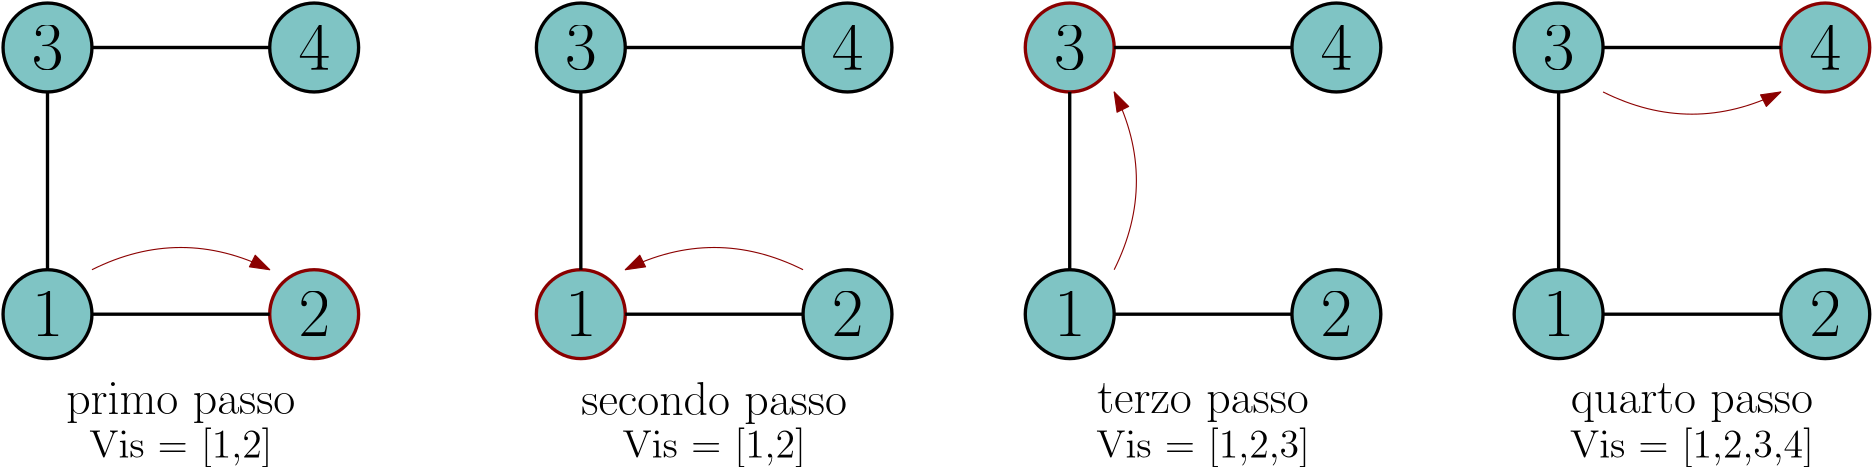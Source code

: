 <?xml version="1.0"?>
<!DOCTYPE ipe SYSTEM "ipe.dtd">
<ipe version="70218" creator="Ipe 7.2.28">
<info created="D:20240228195901" modified="D:20240228195901"/>
<ipestyle name="basic">
<symbol name="arrow/arc(spx)">
<path stroke="sym-stroke" fill="sym-stroke" pen="sym-pen">
0 0 m
-1 0.333 l
-1 -0.333 l
h
</path>
</symbol>
<symbol name="arrow/farc(spx)">
<path stroke="sym-stroke" fill="white" pen="sym-pen">
0 0 m
-1 0.333 l
-1 -0.333 l
h
</path>
</symbol>
<symbol name="arrow/ptarc(spx)">
<path stroke="sym-stroke" fill="sym-stroke" pen="sym-pen">
0 0 m
-1 0.333 l
-0.8 0 l
-1 -0.333 l
h
</path>
</symbol>
<symbol name="arrow/fptarc(spx)">
<path stroke="sym-stroke" fill="white" pen="sym-pen">
0 0 m
-1 0.333 l
-0.8 0 l
-1 -0.333 l
h
</path>
</symbol>
<symbol name="mark/circle(sx)" transformations="translations">
<path fill="sym-stroke">
0.6 0 0 0.6 0 0 e
0.4 0 0 0.4 0 0 e
</path>
</symbol>
<symbol name="mark/disk(sx)" transformations="translations">
<path fill="sym-stroke">
0.6 0 0 0.6 0 0 e
</path>
</symbol>
<symbol name="mark/fdisk(sfx)" transformations="translations">
<group>
<path fill="sym-fill">
0.5 0 0 0.5 0 0 e
</path>
<path fill="sym-stroke" fillrule="eofill">
0.6 0 0 0.6 0 0 e
0.4 0 0 0.4 0 0 e
</path>
</group>
</symbol>
<symbol name="mark/box(sx)" transformations="translations">
<path fill="sym-stroke" fillrule="eofill">
-0.6 -0.6 m
0.6 -0.6 l
0.6 0.6 l
-0.6 0.6 l
h
-0.4 -0.4 m
0.4 -0.4 l
0.4 0.4 l
-0.4 0.4 l
h
</path>
</symbol>
<symbol name="mark/square(sx)" transformations="translations">
<path fill="sym-stroke">
-0.6 -0.6 m
0.6 -0.6 l
0.6 0.6 l
-0.6 0.6 l
h
</path>
</symbol>
<symbol name="mark/fsquare(sfx)" transformations="translations">
<group>
<path fill="sym-fill">
-0.5 -0.5 m
0.5 -0.5 l
0.5 0.5 l
-0.5 0.5 l
h
</path>
<path fill="sym-stroke" fillrule="eofill">
-0.6 -0.6 m
0.6 -0.6 l
0.6 0.6 l
-0.6 0.6 l
h
-0.4 -0.4 m
0.4 -0.4 l
0.4 0.4 l
-0.4 0.4 l
h
</path>
</group>
</symbol>
<symbol name="mark/cross(sx)" transformations="translations">
<group>
<path fill="sym-stroke">
-0.43 -0.57 m
0.57 0.43 l
0.43 0.57 l
-0.57 -0.43 l
h
</path>
<path fill="sym-stroke">
-0.43 0.57 m
0.57 -0.43 l
0.43 -0.57 l
-0.57 0.43 l
h
</path>
</group>
</symbol>
<symbol name="arrow/fnormal(spx)">
<path stroke="sym-stroke" fill="white" pen="sym-pen">
0 0 m
-1 0.333 l
-1 -0.333 l
h
</path>
</symbol>
<symbol name="arrow/pointed(spx)">
<path stroke="sym-stroke" fill="sym-stroke" pen="sym-pen">
0 0 m
-1 0.333 l
-0.8 0 l
-1 -0.333 l
h
</path>
</symbol>
<symbol name="arrow/fpointed(spx)">
<path stroke="sym-stroke" fill="white" pen="sym-pen">
0 0 m
-1 0.333 l
-0.8 0 l
-1 -0.333 l
h
</path>
</symbol>
<symbol name="arrow/linear(spx)">
<path stroke="sym-stroke" pen="sym-pen">
-1 0.333 m
0 0 l
-1 -0.333 l
</path>
</symbol>
<symbol name="arrow/fdouble(spx)">
<path stroke="sym-stroke" fill="white" pen="sym-pen">
0 0 m
-1 0.333 l
-1 -0.333 l
h
-1 0 m
-2 0.333 l
-2 -0.333 l
h
</path>
</symbol>
<symbol name="arrow/double(spx)">
<path stroke="sym-stroke" fill="sym-stroke" pen="sym-pen">
0 0 m
-1 0.333 l
-1 -0.333 l
h
-1 0 m
-2 0.333 l
-2 -0.333 l
h
</path>
</symbol>
<symbol name="arrow/mid-normal(spx)">
<path stroke="sym-stroke" fill="sym-stroke" pen="sym-pen">
0.5 0 m
-0.5 0.333 l
-0.5 -0.333 l
h
</path>
</symbol>
<symbol name="arrow/mid-fnormal(spx)">
<path stroke="sym-stroke" fill="white" pen="sym-pen">
0.5 0 m
-0.5 0.333 l
-0.5 -0.333 l
h
</path>
</symbol>
<symbol name="arrow/mid-pointed(spx)">
<path stroke="sym-stroke" fill="sym-stroke" pen="sym-pen">
0.5 0 m
-0.5 0.333 l
-0.3 0 l
-0.5 -0.333 l
h
</path>
</symbol>
<symbol name="arrow/mid-fpointed(spx)">
<path stroke="sym-stroke" fill="white" pen="sym-pen">
0.5 0 m
-0.5 0.333 l
-0.3 0 l
-0.5 -0.333 l
h
</path>
</symbol>
<symbol name="arrow/mid-double(spx)">
<path stroke="sym-stroke" fill="sym-stroke" pen="sym-pen">
1 0 m
0 0.333 l
0 -0.333 l
h
0 0 m
-1 0.333 l
-1 -0.333 l
h
</path>
</symbol>
<symbol name="arrow/mid-fdouble(spx)">
<path stroke="sym-stroke" fill="white" pen="sym-pen">
1 0 m
0 0.333 l
0 -0.333 l
h
0 0 m
-1 0.333 l
-1 -0.333 l
h
</path>
</symbol>
<anglesize name="22.5 deg" value="22.5"/>
<anglesize name="30 deg" value="30"/>
<anglesize name="45 deg" value="45"/>
<anglesize name="60 deg" value="60"/>
<anglesize name="90 deg" value="90"/>
<arrowsize name="large" value="10"/>
<arrowsize name="small" value="5"/>
<arrowsize name="tiny" value="3"/>
<color name="blue" value="0 0 1"/>
<color name="brown" value="0.647 0.165 0.165"/>
<color name="darkblue" value="0 0 0.545"/>
<color name="darkcyan" value="0 0.545 0.545"/>
<color name="darkgray" value="0.663"/>
<color name="darkgreen" value="0 0.392 0"/>
<color name="darkmagenta" value="0.545 0 0.545"/>
<color name="darkorange" value="1 0.549 0"/>
<color name="darkred" value="0.545 0 0"/>
<color name="gold" value="1 0.843 0"/>
<color name="gray" value="0.745"/>
<color name="green" value="0 1 0"/>
<color name="lightblue" value="0.678 0.847 0.902"/>
<color name="lightcyan" value="0.878 1 1"/>
<color name="lightgray" value="0.827"/>
<color name="lightgreen" value="0.565 0.933 0.565"/>
<color name="lightyellow" value="1 1 0.878"/>
<color name="navy" value="0 0 0.502"/>
<color name="orange" value="1 0.647 0"/>
<color name="pink" value="1 0.753 0.796"/>
<color name="purple" value="0.627 0.125 0.941"/>
<color name="red" value="1 0 0"/>
<color name="seagreen" value="0.18 0.545 0.341"/>
<color name="turquoise" value="0.251 0.878 0.816"/>
<color name="violet" value="0.933 0.51 0.933"/>
<color name="yellow" value="1 1 0"/>
<dashstyle name="dash dot dotted" value="[4 2 1 2 1 2] 0"/>
<dashstyle name="dash dotted" value="[4 2 1 2] 0"/>
<dashstyle name="dashed" value="[4] 0"/>
<dashstyle name="dotted" value="[1 3] 0"/>
<gridsize name="10 pts (~3.5 mm)" value="10"/>
<gridsize name="14 pts (~5 mm)" value="14"/>
<gridsize name="16 pts (~6 mm)" value="16"/>
<gridsize name="20 pts (~7 mm)" value="20"/>
<gridsize name="28 pts (~10 mm)" value="28"/>
<gridsize name="32 pts (~12 mm)" value="32"/>
<gridsize name="4 pts" value="4"/>
<gridsize name="56 pts (~20 mm)" value="56"/>
<gridsize name="8 pts (~3 mm)" value="8"/>
<opacity name="10%" value="0.1"/>
<opacity name="30%" value="0.3"/>
<opacity name="50%" value="0.5"/>
<opacity name="75%" value="0.75"/>
<pen name="fat" value="1.2"/>
<pen name="heavier" value="0.8"/>
<pen name="ultrafat" value="2"/>
<symbolsize name="large" value="5"/>
<symbolsize name="small" value="2"/>
<symbolsize name="tiny" value="1.1"/>
<textsize name="Huge" value="\Huge"/>
<textsize name="LARGE" value="\LARGE"/>
<textsize name="Large" value="\Large"/>
<textsize name="footnote" value="\footnotesize"/>
<textsize name="huge" value="\huge"/>
<textsize name="large" value="\large"/>
<textsize name="script" value="\scriptsize"/>
<textsize name="small" value="\small"/>
<textsize name="tiny" value="\tiny"/>
<textstyle name="center" begin="\begin{center}" end="\end{center}"/>
<textstyle name="item" begin="\begin{itemize}\item{}" end="\end{itemize}"/>
<textstyle name="itemize" begin="\begin{itemize}" end="\end{itemize}"/>
<tiling name="falling" angle="-60" step="4" width="1"/>
<tiling name="rising" angle="30" step="4" width="1"/>
</ipestyle>
<page>
<layer name="alpha"/>
<view layers="alpha" active="alpha"/>
<path layer="alpha" matrix="1 0 0 1 -96 0" stroke="black" fill="darkcyan" pen="fat" opacity="50%" stroke-opacity="opaque">
16 0 0 16 128 704 e
</path>
<path stroke="0.541 0 0" fill="darkcyan" pen="fat" opacity="50%" stroke-opacity="opaque">
16 0 0 16 128 704 e
</path>
<path matrix="1 0 0 1 -96 96" stroke="black" fill="darkcyan" pen="fat" opacity="50%" stroke-opacity="opaque">
16 0 0 16 128 704 e
</path>
<path matrix="1 0 0 1 0 96" stroke="black" fill="darkcyan" pen="fat" opacity="50%" stroke-opacity="opaque">
16 0 0 16 128 704 e
</path>
<path matrix="1 0 0 1 -96 0" stroke="black" fill="darkcyan" pen="fat" opacity="50%" stroke-opacity="opaque">
144 704 m
208 704 l
</path>
<path matrix="1 0 0 1 -96 0" stroke="black" fill="darkcyan" pen="fat" opacity="50%" stroke-opacity="opaque">
128 720 m
128 784 l
</path>
<path matrix="1 0 0 1 -96 0" stroke="black" fill="darkcyan" pen="fat" opacity="50%" stroke-opacity="opaque">
144 800 m
208 800 l
</path>
<text matrix="1 0 0 1 -96 0" transformations="translations" pos="128 704" stroke="black" type="label" width="11.368" height="15.978" depth="0" halign="center" valign="center" size="Huge">1</text>
<text transformations="translations" pos="128 704" stroke="black" type="label" width="11.368" height="15.978" depth="0" halign="center" valign="center" size="Huge">2</text>
<text matrix="1 0 0 1 0 96" transformations="translations" pos="128 704" stroke="black" type="label" width="11.368" height="15.978" depth="0" halign="center" valign="center" size="Huge">4</text>
<text matrix="1 0 0 1 -96 96" transformations="translations" pos="128 704" stroke="black" type="label" width="11.368" height="15.978" depth="0" halign="center" valign="center" size="Huge">3</text>
<text matrix="1 0 0 1 -48 -32" transformations="translations" pos="128 704" stroke="black" type="label" width="82.531" height="11.292" depth="3.35" halign="center" valign="center" size="LARGE">primo passo</text>
<text matrix="1 0 0 1 -48 -48" transformations="translations" pos="128 704" stroke="black" type="label" width="66.017" height="10.756" depth="3.59" halign="center" valign="center" size="Large">Vis = [1,2]</text>
<path matrix="1 0 0 1 96 0" stroke="0.541 0 0" fill="darkcyan" pen="fat" opacity="50%" stroke-opacity="opaque">
16 0 0 16 128 704 e
</path>
<path matrix="1 0 0 1 192 0" stroke="black" fill="darkcyan" pen="fat" opacity="50%" stroke-opacity="opaque">
16 0 0 16 128 704 e
</path>
<path matrix="1 0 0 1 96 96" stroke="black" fill="darkcyan" pen="fat" opacity="50%" stroke-opacity="opaque">
16 0 0 16 128 704 e
</path>
<path matrix="1 0 0 1 192 96" stroke="black" fill="darkcyan" pen="fat" opacity="50%" stroke-opacity="opaque">
16 0 0 16 128 704 e
</path>
<path matrix="1 0 0 1 96 0" stroke="black" fill="darkcyan" pen="fat" opacity="50%" stroke-opacity="opaque">
144 704 m
208 704 l
</path>
<path matrix="1 0 0 1 96 0" stroke="black" fill="darkcyan" pen="fat" opacity="50%" stroke-opacity="opaque">
128 720 m
128 784 l
</path>
<path matrix="1 0 0 1 96 0" stroke="black" fill="darkcyan" pen="fat" opacity="50%" stroke-opacity="opaque">
144 800 m
208 800 l
</path>
<text matrix="1 0 0 1 96 0" transformations="translations" pos="128 704" stroke="black" type="label" width="11.368" height="15.978" depth="0" halign="center" valign="center" size="Huge">1</text>
<text matrix="1 0 0 1 192 0" transformations="translations" pos="128 704" stroke="black" type="label" width="11.368" height="15.978" depth="0" halign="center" valign="center" size="Huge">2</text>
<text matrix="1 0 0 1 192 96" transformations="translations" pos="128 704" stroke="black" type="label" width="11.368" height="15.978" depth="0" halign="center" valign="center" size="Huge">4</text>
<text matrix="1 0 0 1 96 96" transformations="translations" pos="128 704" stroke="black" type="label" width="11.368" height="15.978" depth="0" halign="center" valign="center" size="Huge">3</text>
<text matrix="1 0 0 1 144 -32" transformations="translations" pos="128 704" stroke="black" type="label" width="95.714" height="11.954" depth="3.35" halign="center" valign="center" size="LARGE">secondo passo</text>
<text matrix="1 0 0 1 144 -48" transformations="translations" pos="128 704" stroke="black" type="label" width="66.017" height="10.756" depth="3.59" halign="center" valign="center" size="Large">Vis = [1,2]</text>
<path matrix="1 0 0 1 272 0" stroke="black" fill="darkcyan" pen="fat" opacity="50%" stroke-opacity="opaque">
16 0 0 16 128 704 e
</path>
<path matrix="1 0 0 1 368 0" stroke="black" fill="darkcyan" pen="fat" opacity="50%" stroke-opacity="opaque">
16 0 0 16 128 704 e
</path>
<path matrix="1 0 0 1 272 96" stroke="0.541 0 0" fill="darkcyan" pen="fat" opacity="50%" stroke-opacity="opaque">
16 0 0 16 128 704 e
</path>
<path matrix="1 0 0 1 368 96" stroke="black" fill="darkcyan" pen="fat" opacity="50%" stroke-opacity="opaque">
16 0 0 16 128 704 e
</path>
<path matrix="1 0 0 1 272 0" stroke="black" fill="darkcyan" pen="fat" opacity="50%" stroke-opacity="opaque">
144 704 m
208 704 l
</path>
<path matrix="1 0 0 1 272 0" stroke="black" fill="darkcyan" pen="fat" opacity="50%" stroke-opacity="opaque">
128 720 m
128 784 l
</path>
<path matrix="1 0 0 1 272 0" stroke="black" fill="darkcyan" pen="fat" opacity="50%" stroke-opacity="opaque">
144 800 m
208 800 l
</path>
<text matrix="1 0 0 1 272 0" transformations="translations" pos="128 704" stroke="black" type="label" width="11.368" height="15.978" depth="0" halign="center" valign="center" size="Huge">1</text>
<text matrix="1 0 0 1 368 0" transformations="translations" pos="128 704" stroke="black" type="label" width="11.368" height="15.978" depth="0" halign="center" valign="center" size="Huge">2</text>
<text matrix="1 0 0 1 368 96" transformations="translations" pos="128 704" stroke="black" type="label" width="11.368" height="15.978" depth="0" halign="center" valign="center" size="Huge">4</text>
<text matrix="1 0 0 1 272 96" transformations="translations" pos="128 704" stroke="black" type="label" width="11.368" height="15.978" depth="0" halign="center" valign="center" size="Huge">3</text>
<text matrix="1 0 0 1 320 -32" transformations="translations" pos="128 704" stroke="black" type="label" width="76.236" height="10.586" depth="3.35" halign="center" valign="center" size="LARGE">terzo passo</text>
<text matrix="1 0 0 1 320 -48" transformations="translations" pos="128 704" stroke="black" type="label" width="76.942" height="10.756" depth="3.59" halign="center" valign="center" size="Large">Vis = [1,2,3]</text>
<path matrix="1 0 0 1 448 0" stroke="black" fill="darkcyan" pen="fat" opacity="50%" stroke-opacity="opaque">
16 0 0 16 128 704 e
</path>
<path matrix="1 0 0 1 544 0" stroke="black" fill="darkcyan" pen="fat" opacity="50%" stroke-opacity="opaque">
16 0 0 16 128 704 e
</path>
<path matrix="1 0 0 1 448 96" stroke="black" fill="darkcyan" pen="fat" opacity="50%" stroke-opacity="opaque">
16 0 0 16 128 704 e
</path>
<path matrix="1 0 0 1 544 96" stroke="0.541 0 0" fill="darkcyan" pen="fat" opacity="50%" stroke-opacity="opaque">
16 0 0 16 128 704 e
</path>
<path matrix="1 0 0 1 448 0" stroke="black" fill="darkcyan" pen="fat" opacity="50%" stroke-opacity="opaque">
144 704 m
208 704 l
</path>
<path matrix="1 0 0 1 448 0" stroke="black" fill="darkcyan" pen="fat" opacity="50%" stroke-opacity="opaque">
128 720 m
128 784 l
</path>
<path matrix="1 0 0 1 448 0" stroke="black" fill="darkcyan" pen="fat" opacity="50%" stroke-opacity="opaque">
144 800 m
208 800 l
</path>
<text matrix="1 0 0 1 448 0" transformations="translations" pos="128 704" stroke="black" type="label" width="11.368" height="15.978" depth="0" halign="center" valign="center" size="Huge">1</text>
<text matrix="1 0 0 1 544 0" transformations="translations" pos="128 704" stroke="black" type="label" width="11.368" height="15.978" depth="0" halign="center" valign="center" size="Huge">2</text>
<text matrix="1 0 0 1 544 96" transformations="translations" pos="128 704" stroke="black" type="label" width="11.368" height="15.978" depth="0" halign="center" valign="center" size="Huge">4</text>
<text matrix="1 0 0 1 448 96" transformations="translations" pos="128 704" stroke="black" type="label" width="11.368" height="15.978" depth="0" halign="center" valign="center" size="Huge">3</text>
<text matrix="1 0 0 1 496 -32" transformations="translations" pos="128 704" stroke="black" type="label" width="87.279" height="10.586" depth="3.35" halign="center" valign="center" size="LARGE">quarto passo</text>
<text matrix="1 0 0 1 496 -48" transformations="translations" pos="128 704" stroke="black" type="label" width="87.868" height="10.756" depth="3.59" halign="center" valign="center" size="Large">Vis = [1,2,3,4]</text>
<path stroke="darkred" arrow="normal/normal">
48 720 m
80 736
112 720 c
</path>
<path stroke="darkred" arrow="normal/normal">
304 720 m
272 736
240 720 c
</path>
<path stroke="darkred" arrow="normal/normal">
416 720 m
432 752
416 784 c
</path>
<path stroke="darkred" arrow="normal/normal">
592 784 m
624 768
656 784 c
</path>
</page>
</ipe>
